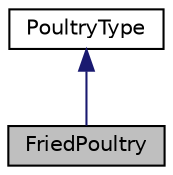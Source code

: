 digraph "FriedPoultry"
{
 // LATEX_PDF_SIZE
  edge [fontname="Helvetica",fontsize="10",labelfontname="Helvetica",labelfontsize="10"];
  node [fontname="Helvetica",fontsize="10",shape=record];
  Node1 [label="FriedPoultry",height=0.2,width=0.4,color="black", fillcolor="grey75", style="filled", fontcolor="black",tooltip="Represents fried poultry as a specific type of poultry."];
  Node2 -> Node1 [dir="back",color="midnightblue",fontsize="10",style="solid",fontname="Helvetica"];
  Node2 [label="PoultryType",height=0.2,width=0.4,color="black", fillcolor="white", style="filled",URL="$classPoultryType.html",tooltip="Abstract base class for poultry types."];
}
